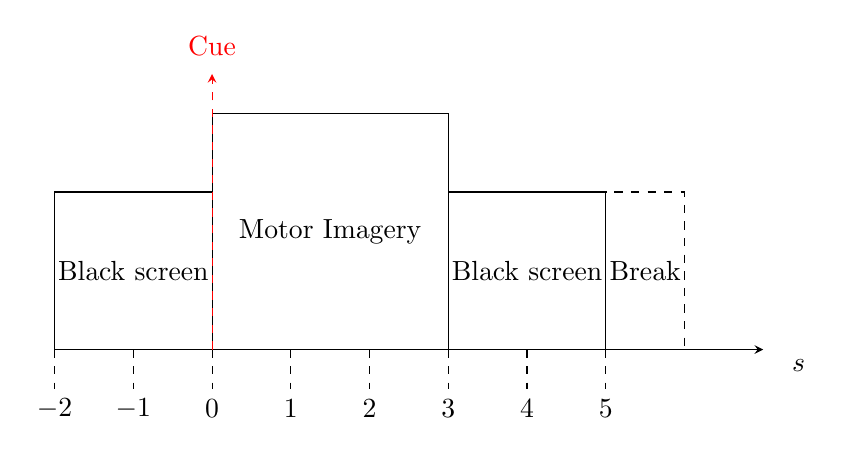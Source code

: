 \begin{tikzpicture}
\draw[draw=black] (0,0) rectangle ++(2,2) node[pos=.5] {Black screen};
\draw[draw=black] (2,0) rectangle ++(3,3) node[pos=.5] {Motor Imagery};
\draw[draw=black] (5,0) rectangle ++(2,2) node[pos=.5] {Black screen};
\draw[dashed,draw=black] (7,0) rectangle ++(1,2) node[pos=.5] {Break};

% \draw[draw=red] (2.5,-0.2) rectangle ++(2,1) node[pos=.5] {\textcolor{red}{\small{Analysis span}}};
% \draw[dashed,draw=red] (2.5,0) -- (2.5,-1) node[pos=1.5] {\textcolor{red}{$2.5$}};
% \draw[dashed,draw=red] (4.5,0) -- (4.5,-1) node[pos=1.5] {\textcolor{red}{$4.5$}};

\draw [-stealth](0,0) -- (9,0) node[below,pos=1.05] {$s$};

\draw[dashed,draw=black] (0,0) -- (0,-0.5) node[pos=1.5] {$-2$};
\draw[dashed,draw=black] (1,0) -- (1,-0.5) node[pos=1.5] {$-1$};
\draw[dashed,draw=black] (2,0) -- (2,-0.5) node[pos=1.5] {$0$};

\draw[-stealth,dashed,draw=red] (2,0) -- (2,3.5) node[pos=1.1] {\textcolor{red}{Cue}};

\draw[dashed,draw=black] (3,0) -- (3,-0.5) node[pos=1.5] {$1$};
\draw[dashed,draw=black] (4,0) -- (4,-0.5) node[pos=1.5] {$2$};
\draw[dashed,draw=black] (5,0) -- (5,-0.5) node[pos=1.5] {$3$};
\draw[dashed,draw=black] (6,0) -- (6,-0.5) node[pos=1.5] {$4$};
\draw[dashed,draw=black] (7,0) -- (7,-0.5) node[pos=1.5] {$5$};
\end{tikzpicture}